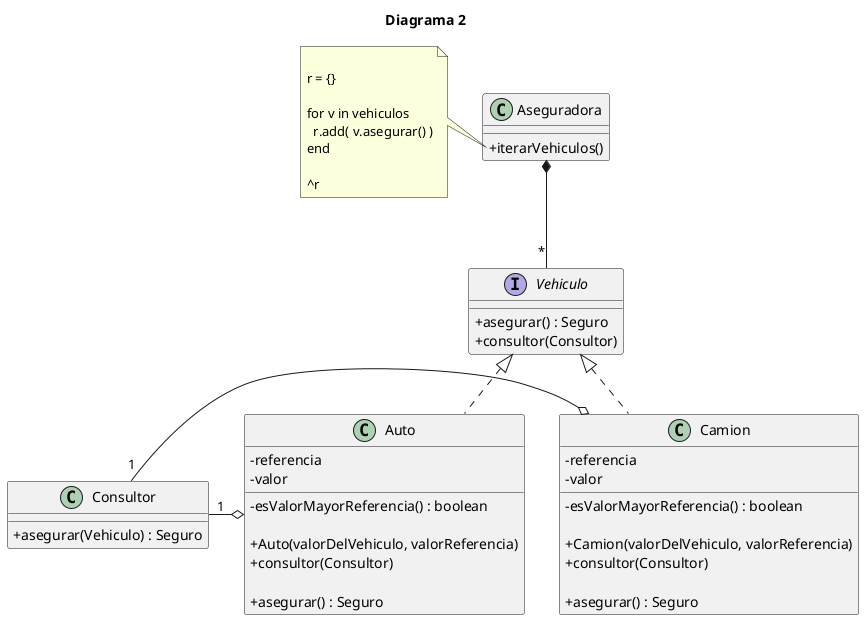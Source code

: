 @startuml
skinparam classAttributeIconSize 0

title Diagrama 2

class Aseguradora {

    + iterarVehiculos()
}

note left of Aseguradora::iterarVehiculos

r = {}

for v in vehiculos
  r.add( v.asegurar() )
end

^r
end note

interface Vehiculo {
    + asegurar() : Seguro
    + consultor(Consultor)
}

class Camion {
    - referencia
    - valor

    - esValorMayorReferencia() : boolean

    + Camion(valorDelVehiculo, valorReferencia)
    + consultor(Consultor)

    + asegurar() : Seguro
}

class Auto {
    - referencia
    - valor

    - esValorMayorReferencia() : boolean

    + Auto(valorDelVehiculo, valorReferencia)
    + consultor(Consultor)

    + asegurar() : Seguro
}

class Consultor {

    + asegurar(Vehiculo) : Seguro
}

Consultor "1" -o Camion
Consultor "1" -o Auto

Aseguradora *-- "*" Vehiculo

Vehiculo <|.. Camion
Vehiculo <|.. Auto

@enduml
